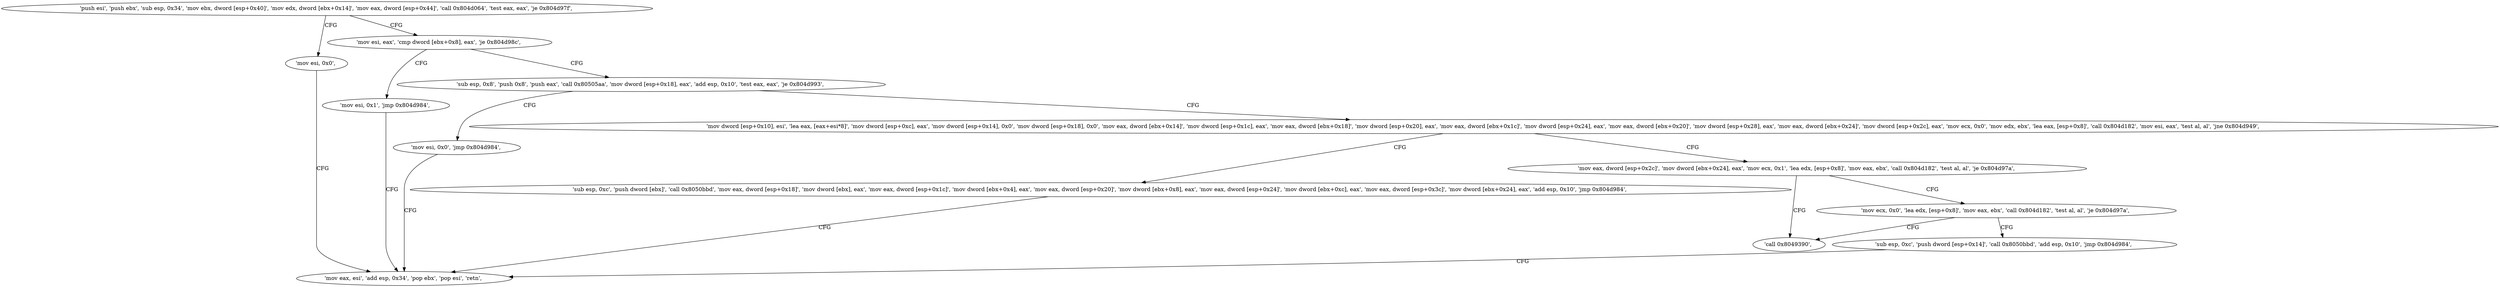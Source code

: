 digraph "func" {
"134535283" [label = "'push esi', 'push ebx', 'sub esp, 0x34', 'mov ebx, dword [esp+0x40]', 'mov edx, dword [ebx+0x14]', 'mov eax, dword [esp+0x44]', 'call 0x804d064', 'test eax, eax', 'je 0x804d97f', " ]
"134535551" [label = "'mov esi, 0x0', " ]
"134535312" [label = "'mov esi, eax', 'cmp dword [ebx+0x8], eax', 'je 0x804d98c', " ]
"134535556" [label = "'mov eax, esi', 'add esp, 0x34', 'pop ebx', 'pop esi', 'retn', " ]
"134535564" [label = "'mov esi, 0x1', 'jmp 0x804d984', " ]
"134535323" [label = "'sub esp, 0x8', 'push 0x8', 'push eax', 'call 0x80505aa', 'mov dword [esp+0x18], eax', 'add esp, 0x10', 'test eax, eax', 'je 0x804d993', " ]
"134535571" [label = "'mov esi, 0x0', 'jmp 0x804d984', " ]
"134535349" [label = "'mov dword [esp+0x10], esi', 'lea eax, [eax+esi*8]', 'mov dword [esp+0xc], eax', 'mov dword [esp+0x14], 0x0', 'mov dword [esp+0x18], 0x0', 'mov eax, dword [ebx+0x14]', 'mov dword [esp+0x1c], eax', 'mov eax, dword [ebx+0x18]', 'mov dword [esp+0x20], eax', 'mov eax, dword [ebx+0x1c]', 'mov dword [esp+0x24], eax', 'mov eax, dword [ebx+0x20]', 'mov dword [esp+0x28], eax', 'mov eax, dword [ebx+0x24]', 'mov dword [esp+0x2c], eax', 'mov ecx, 0x0', 'mov edx, ebx', 'lea eax, [esp+0x8]', 'call 0x804d182', 'mov esi, eax', 'test al, al', 'jne 0x804d949', " ]
"134535497" [label = "'sub esp, 0xc', 'push dword [ebx]', 'call 0x8050bbd', 'mov eax, dword [esp+0x18]', 'mov dword [ebx], eax', 'mov eax, dword [esp+0x1c]', 'mov dword [ebx+0x4], eax', 'mov eax, dword [esp+0x20]', 'mov dword [ebx+0x8], eax', 'mov eax, dword [esp+0x24]', 'mov dword [ebx+0xc], eax', 'mov eax, dword [esp+0x3c]', 'mov dword [ebx+0x24], eax', 'add esp, 0x10', 'jmp 0x804d984', " ]
"134535433" [label = "'mov eax, dword [esp+0x2c]', 'mov dword [ebx+0x24], eax', 'mov ecx, 0x1', 'lea edx, [esp+0x8]', 'mov eax, ebx', 'call 0x804d182', 'test al, al', 'je 0x804d97a', " ]
"134535546" [label = "'call 0x8049390', " ]
"134535460" [label = "'mov ecx, 0x0', 'lea edx, [esp+0x8]', 'mov eax, ebx', 'call 0x804d182', 'test al, al', 'je 0x804d97a', " ]
"134535480" [label = "'sub esp, 0xc', 'push dword [esp+0x14]', 'call 0x8050bbd', 'add esp, 0x10', 'jmp 0x804d984', " ]
"134535283" -> "134535551" [ label = "CFG" ]
"134535283" -> "134535312" [ label = "CFG" ]
"134535551" -> "134535556" [ label = "CFG" ]
"134535312" -> "134535564" [ label = "CFG" ]
"134535312" -> "134535323" [ label = "CFG" ]
"134535564" -> "134535556" [ label = "CFG" ]
"134535323" -> "134535571" [ label = "CFG" ]
"134535323" -> "134535349" [ label = "CFG" ]
"134535571" -> "134535556" [ label = "CFG" ]
"134535349" -> "134535497" [ label = "CFG" ]
"134535349" -> "134535433" [ label = "CFG" ]
"134535497" -> "134535556" [ label = "CFG" ]
"134535433" -> "134535546" [ label = "CFG" ]
"134535433" -> "134535460" [ label = "CFG" ]
"134535460" -> "134535546" [ label = "CFG" ]
"134535460" -> "134535480" [ label = "CFG" ]
"134535480" -> "134535556" [ label = "CFG" ]
}
